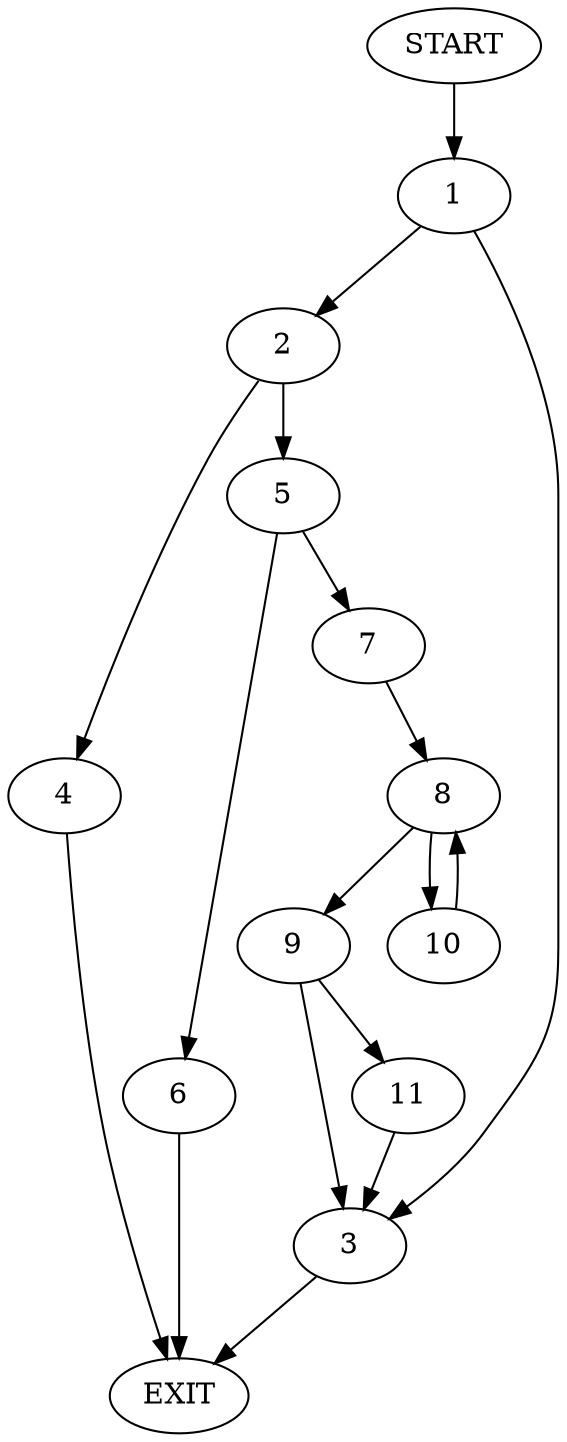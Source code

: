 digraph {
0 [label="START"]
12 [label="EXIT"]
0 -> 1
1 -> 2
1 -> 3
3 -> 12
2 -> 4
2 -> 5
5 -> 6
5 -> 7
4 -> 12
6 -> 12
7 -> 8
8 -> 9
8 -> 10
10 -> 8
9 -> 11
9 -> 3
11 -> 3
}
